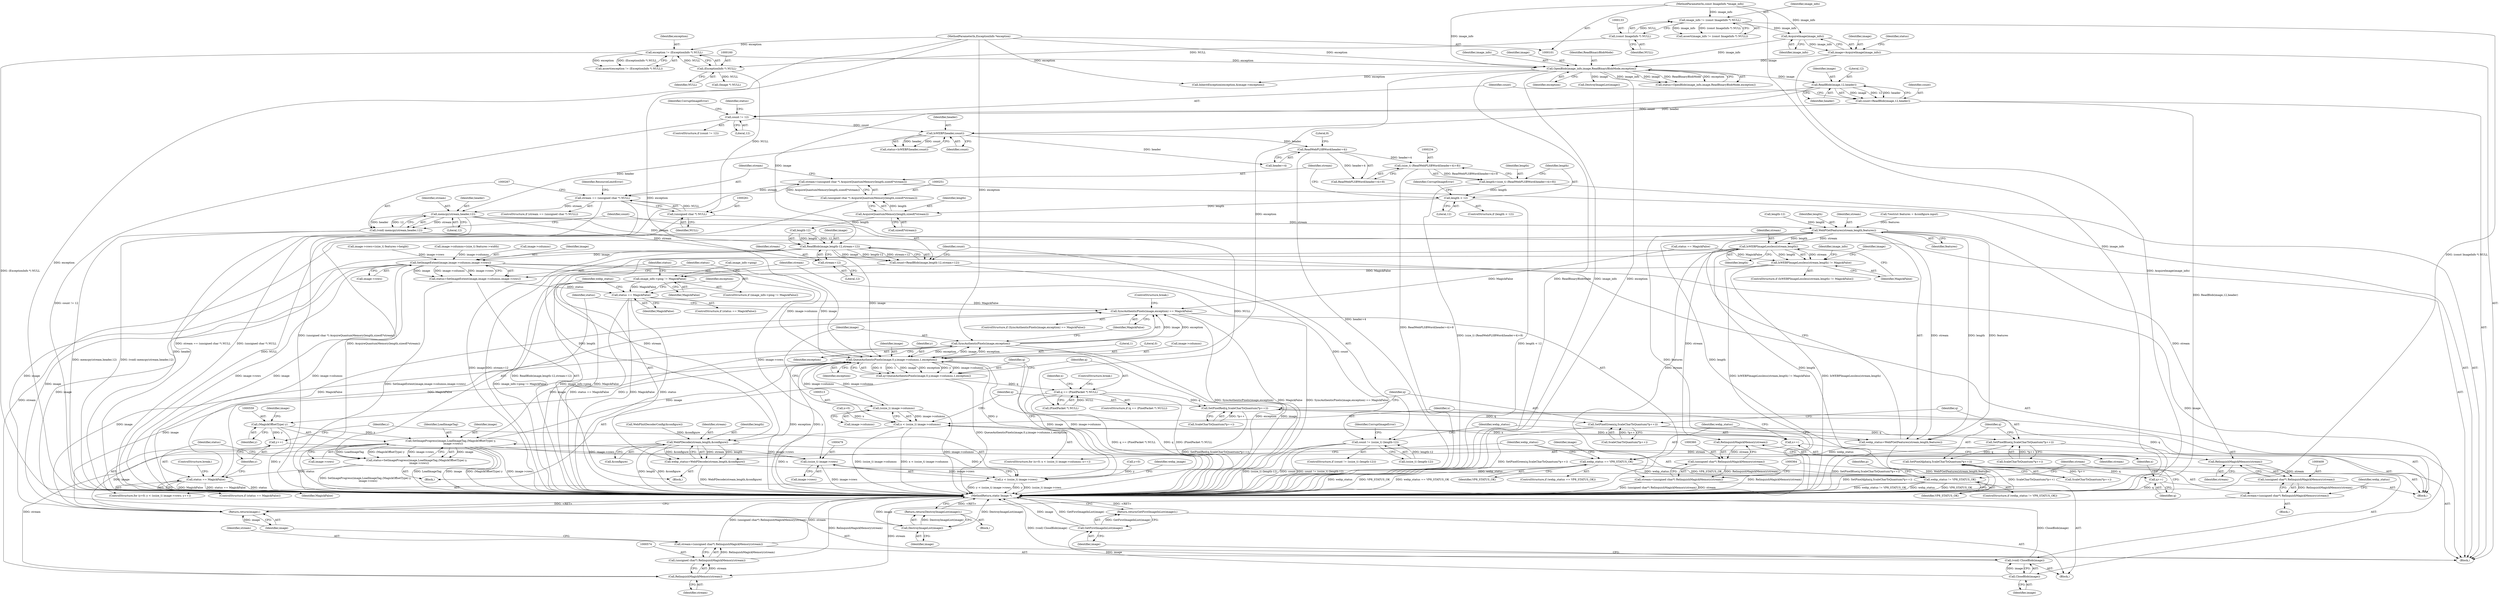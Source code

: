 digraph "0_ImageMagick_f6e9d0d9955e85bdd7540b251cd50d598dacc5e6_73@API" {
"1000268" [label="(Call,memcpy(stream,header,12))"];
"1000258" [label="(Call,stream == (unsigned char *) NULL)"];
"1000248" [label="(Call,stream=(unsigned char *) AcquireQuantumMemory(length,sizeof(*stream)))"];
"1000250" [label="(Call,(unsigned char *) AcquireQuantumMemory(length,sizeof(*stream)))"];
"1000252" [label="(Call,AcquireQuantumMemory(length,sizeof(*stream)))"];
"1000242" [label="(Call,length < 12)"];
"1000231" [label="(Call,length=(size_t) (ReadWebPLSBWord(header+4)+8))"];
"1000233" [label="(Call,(size_t) (ReadWebPLSBWord(header+4)+8))"];
"1000236" [label="(Call,ReadWebPLSBWord(header+4))"];
"1000221" [label="(Call,IsWEBP(header,count))"];
"1000208" [label="(Call,ReadBlob(image,12,header))"];
"1000174" [label="(Call,OpenBlob(image_info,image,ReadBinaryBlobMode,exception))"];
"1000170" [label="(Call,AcquireImage(image_info))"];
"1000130" [label="(Call,image_info != (const ImageInfo *) NULL)"];
"1000102" [label="(MethodParameterIn,const ImageInfo *image_info)"];
"1000132" [label="(Call,(const ImageInfo *) NULL)"];
"1000168" [label="(Call,image=AcquireImage(image_info))"];
"1000157" [label="(Call,exception != (ExceptionInfo *) NULL)"];
"1000103" [label="(MethodParameterIn,ExceptionInfo *exception)"];
"1000159" [label="(Call,(ExceptionInfo *) NULL)"];
"1000213" [label="(Call,count != 12)"];
"1000206" [label="(Call,count=ReadBlob(image,12,header))"];
"1000260" [label="(Call,(unsigned char *) NULL)"];
"1000266" [label="(Call,(void) memcpy(stream,header,12))"];
"1000274" [label="(Call,ReadBlob(image,length-12,stream+12))"];
"1000272" [label="(Call,count=ReadBlob(image,length-12,stream+12))"];
"1000283" [label="(Call,count != (ssize_t) (length-12))"];
"1000365" [label="(Call,CloseBlob(image))"];
"1000363" [label="(Call,(void) CloseBlob(image))"];
"1000368" [label="(Call,GetFirstImageInList(image))"];
"1000367" [label="(Return,return(GetFirstImageInList(image));)"];
"1000372" [label="(Call,SetImageExtent(image,image->columns,image->rows))"];
"1000370" [label="(Call,status=SetImageExtent(image,image->columns,image->rows))"];
"1000381" [label="(Call,status == MagickFalse)"];
"1000547" [label="(Call,SyncAuthenticPixels(image,exception) == MagickFalse)"];
"1000565" [label="(Call,status == MagickFalse)"];
"1000392" [label="(Call,DestroyImageList(image))"];
"1000391" [label="(Return,return(DestroyImageList(image));)"];
"1000478" [label="(Call,(ssize_t) image->rows)"];
"1000476" [label="(Call,y < (ssize_t) image->rows)"];
"1000490" [label="(Call,QueueAuthenticPixels(image,0,y,image->columns,1,exception))"];
"1000488" [label="(Call,q=QueueAuthenticPixels(image,0,y,image->columns,1,exception))"];
"1000500" [label="(Call,q == (PixelPacket *) NULL)"];
"1000520" [label="(Call,SetPixelRed(q,ScaleCharToQuantum(*p++)))"];
"1000526" [label="(Call,SetPixelGreen(q,ScaleCharToQuantum(*p++)))"];
"1000532" [label="(Call,SetPixelBlue(q,ScaleCharToQuantum(*p++)))"];
"1000538" [label="(Call,SetPixelAlpha(q,ScaleCharToQuantum(*p++)))"];
"1000544" [label="(Call,q++)"];
"1000512" [label="(Call,(ssize_t) image->columns)"];
"1000510" [label="(Call,x < (ssize_t) image->columns)"];
"1000517" [label="(Call,x++)"];
"1000548" [label="(Call,SyncAuthenticPixels(image,exception))"];
"1000555" [label="(Call,SetImageProgress(image,LoadImageTag,(MagickOffsetType) y,\n      image->rows))"];
"1000553" [label="(Call,status=SetImageProgress(image,LoadImageTag,(MagickOffsetType) y,\n      image->rows))"];
"1000577" [label="(Return,return(image);)"];
"1000558" [label="(Call,(MagickOffsetType) y)"];
"1000483" [label="(Call,y++)"];
"1000279" [label="(Call,stream+12)"];
"1000295" [label="(Call,WebPGetFeatures(stream,length,features))"];
"1000293" [label="(Call,webp_status=WebPGetFeatures(stream,length,features))"];
"1000300" [label="(Call,webp_status == VP8_STATUS_OK)"];
"1000402" [label="(Call,webp_status != VP8_STATUS_OK)"];
"1000341" [label="(Call,IsWEBPImageLossless(stream,length))"];
"1000340" [label="(Call,IsWEBPImageLossless(stream,length) != MagickFalse)"];
"1000351" [label="(Call,image_info->ping != MagickFalse)"];
"1000361" [label="(Call,RelinquishMagickMemory(stream))"];
"1000359" [label="(Call,(unsigned char*) RelinquishMagickMemory(stream))"];
"1000357" [label="(Call,stream=(unsigned char*) RelinquishMagickMemory(stream))"];
"1000396" [label="(Call,WebPDecode(stream,length,&configure))"];
"1000394" [label="(Call,webp_status=WebPDecode(stream,length,&configure))"];
"1000410" [label="(Call,RelinquishMagickMemory(stream))"];
"1000408" [label="(Call,(unsigned char*) RelinquishMagickMemory(stream))"];
"1000406" [label="(Call,stream=(unsigned char*) RelinquishMagickMemory(stream))"];
"1000575" [label="(Call,RelinquishMagickMemory(stream))"];
"1000573" [label="(Call,(unsigned char*) RelinquishMagickMemory(stream))"];
"1000571" [label="(Call,stream=(unsigned char*) RelinquishMagickMemory(stream))"];
"1000547" [label="(Call,SyncAuthenticPixels(image,exception) == MagickFalse)"];
"1000519" [label="(Block,)"];
"1000498" [label="(Identifier,exception)"];
"1000104" [label="(Block,)"];
"1000340" [label="(Call,IsWEBPImageLossless(stream,length) != MagickFalse)"];
"1000276" [label="(Call,length-12)"];
"1000382" [label="(Identifier,status)"];
"1000225" [label="(Call,status == MagickFalse)"];
"1000172" [label="(Call,status=OpenBlob(image_info,image,ReadBinaryBlobMode,exception))"];
"1000281" [label="(Literal,12)"];
"1000178" [label="(Identifier,exception)"];
"1000270" [label="(Identifier,header)"];
"1000130" [label="(Call,image_info != (const ImageInfo *) NULL)"];
"1000103" [label="(MethodParameterIn,ExceptionInfo *exception)"];
"1000268" [label="(Call,memcpy(stream,header,12))"];
"1000132" [label="(Call,(const ImageInfo *) NULL)"];
"1000489" [label="(Identifier,q)"];
"1000248" [label="(Call,stream=(unsigned char *) AcquireQuantumMemory(length,sizeof(*stream)))"];
"1000242" [label="(Call,length < 12)"];
"1000271" [label="(Literal,12)"];
"1000219" [label="(Call,status=IsWEBP(header,count))"];
"1000175" [label="(Identifier,image_info)"];
"1000131" [label="(Identifier,image_info)"];
"1000176" [label="(Identifier,image)"];
"1000215" [label="(Literal,12)"];
"1000351" [label="(Call,image_info->ping != MagickFalse)"];
"1000567" [label="(Identifier,MagickFalse)"];
"1000260" [label="(Call,(unsigned char *) NULL)"];
"1000546" [label="(ControlStructure,if (SyncAuthenticPixels(image,exception) == MagickFalse))"];
"1000568" [label="(ControlStructure,break;)"];
"1000528" [label="(Call,ScaleCharToQuantum(*p++))"];
"1000407" [label="(Identifier,stream)"];
"1000571" [label="(Call,stream=(unsigned char*) RelinquishMagickMemory(stream))"];
"1000558" [label="(Call,(MagickOffsetType) y)"];
"1000280" [label="(Identifier,stream)"];
"1000397" [label="(Identifier,stream)"];
"1000212" [label="(ControlStructure,if (count != 12))"];
"1000490" [label="(Call,QueueAuthenticPixels(image,0,y,image->columns,1,exception))"];
"1000253" [label="(Identifier,length)"];
"1000485" [label="(Block,)"];
"1000355" [label="(Identifier,MagickFalse)"];
"1000579" [label="(MethodReturn,static Image *)"];
"1000403" [label="(Identifier,webp_status)"];
"1000262" [label="(Identifier,NULL)"];
"1000384" [label="(Block,)"];
"1000275" [label="(Identifier,image)"];
"1000285" [label="(Call,(ssize_t) (length-12))"];
"1000377" [label="(Call,image->rows)"];
"1000406" [label="(Call,stream=(unsigned char*) RelinquishMagickMemory(stream))"];
"1000246" [label="(Identifier,CorruptImageError)"];
"1000368" [label="(Call,GetFirstImageInList(image))"];
"1000549" [label="(Identifier,image)"];
"1000243" [label="(Identifier,length)"];
"1000534" [label="(Call,ScaleCharToQuantum(*p++))"];
"1000367" [label="(Return,return(GetFirstImageInList(image));)"];
"1000361" [label="(Call,RelinquishMagickMemory(stream))"];
"1000240" [label="(Literal,8)"];
"1000551" [label="(Identifier,MagickFalse)"];
"1000207" [label="(Identifier,count)"];
"1000222" [label="(Identifier,header)"];
"1000279" [label="(Call,stream+12)"];
"1000362" [label="(Identifier,stream)"];
"1000561" [label="(Call,image->rows)"];
"1000492" [label="(Literal,0)"];
"1000342" [label="(Identifier,stream)"];
"1000476" [label="(Call,y < (ssize_t) image->rows)"];
"1000502" [label="(Call,(PixelPacket *) NULL)"];
"1000520" [label="(Call,SetPixelRed(q,ScaleCharToQuantum(*p++)))"];
"1000544" [label="(Call,q++)"];
"1000313" [label="(Call,image->rows=(size_t) features->height)"];
"1000527" [label="(Identifier,q)"];
"1000508" [label="(Identifier,x)"];
"1000522" [label="(Call,ScaleCharToQuantum(*p++))"];
"1000545" [label="(Identifier,q)"];
"1000372" [label="(Call,SetImageExtent(image,image->columns,image->rows))"];
"1000510" [label="(Call,x < (ssize_t) image->columns)"];
"1000177" [label="(Identifier,ReadBinaryBlobMode)"];
"1000359" [label="(Call,(unsigned char*) RelinquishMagickMemory(stream))"];
"1000168" [label="(Call,image=AcquireImage(image_info))"];
"1000512" [label="(Call,(ssize_t) image->columns)"];
"1000401" [label="(ControlStructure,if (webp_status != VP8_STATUS_OK))"];
"1000357" [label="(Call,stream=(unsigned char*) RelinquishMagickMemory(stream))"];
"1000532" [label="(Call,SetPixelBlue(q,ScaleCharToQuantum(*p++)))"];
"1000220" [label="(Identifier,status)"];
"1000161" [label="(Identifier,NULL)"];
"1000356" [label="(Block,)"];
"1000304" [label="(Call,image->columns=(size_t) features->width)"];
"1000156" [label="(Call,assert(exception != (ExceptionInfo *) NULL))"];
"1000548" [label="(Call,SyncAuthenticPixels(image,exception))"];
"1000269" [label="(Identifier,stream)"];
"1000273" [label="(Identifier,count)"];
"1000472" [label="(ControlStructure,for (y=0; y < (ssize_t) image->rows; y++))"];
"1000533" [label="(Identifier,q)"];
"1000526" [label="(Call,SetPixelGreen(q,ScaleCharToQuantum(*p++)))"];
"1000538" [label="(Call,SetPixelAlpha(q,ScaleCharToQuantum(*p++)))"];
"1000578" [label="(Identifier,image)"];
"1000370" [label="(Call,status=SetImageExtent(image,image->columns,image->rows))"];
"1000514" [label="(Call,image->columns)"];
"1000374" [label="(Call,image->columns)"];
"1000392" [label="(Call,DestroyImageList(image))"];
"1000408" [label="(Call,(unsigned char*) RelinquishMagickMemory(stream))"];
"1000250" [label="(Call,(unsigned char *) AcquireQuantumMemory(length,sizeof(*stream)))"];
"1000480" [label="(Call,image->rows)"];
"1000297" [label="(Identifier,length)"];
"1000350" [label="(ControlStructure,if (image_info->ping != MagickFalse))"];
"1000576" [label="(Identifier,stream)"];
"1000488" [label="(Call,q=QueueAuthenticPixels(image,0,y,image->columns,1,exception))"];
"1000484" [label="(Identifier,y)"];
"1000396" [label="(Call,WebPDecode(stream,length,&configure))"];
"1000295" [label="(Call,WebPGetFeatures(stream,length,features))"];
"1000511" [label="(Identifier,x)"];
"1000383" [label="(Identifier,MagickFalse)"];
"1000555" [label="(Call,SetImageProgress(image,LoadImageTag,(MagickOffsetType) y,\n      image->rows))"];
"1000206" [label="(Call,count=ReadBlob(image,12,header))"];
"1000236" [label="(Call,ReadWebPLSBWord(header+4))"];
"1000478" [label="(Call,(ssize_t) image->rows)"];
"1000411" [label="(Identifier,stream)"];
"1000343" [label="(Identifier,length)"];
"1000233" [label="(Call,(size_t) (ReadWebPLSBWord(header+4)+8))"];
"1000557" [label="(Identifier,LoadImageTag)"];
"1000294" [label="(Identifier,webp_status)"];
"1000282" [label="(ControlStructure,if (count != (ssize_t) (length-12)))"];
"1000158" [label="(Identifier,exception)"];
"1000473" [label="(Call,y=0)"];
"1000363" [label="(Call,(void) CloseBlob(image))"];
"1000232" [label="(Identifier,length)"];
"1000274" [label="(Call,ReadBlob(image,length-12,stream+12))"];
"1000358" [label="(Identifier,stream)"];
"1000380" [label="(ControlStructure,if (status == MagickFalse))"];
"1000221" [label="(Call,IsWEBP(header,count))"];
"1000365" [label="(Call,CloseBlob(image))"];
"1000494" [label="(Call,image->columns)"];
"1000171" [label="(Identifier,image_info)"];
"1000266" [label="(Call,(void) memcpy(stream,header,12))"];
"1000235" [label="(Call,ReadWebPLSBWord(header+4)+8)"];
"1000371" [label="(Identifier,status)"];
"1000129" [label="(Call,assert(image_info != (const ImageInfo *) NULL))"];
"1000554" [label="(Identifier,status)"];
"1000483" [label="(Call,y++)"];
"1000539" [label="(Identifier,q)"];
"1000507" [label="(Call,x=0)"];
"1000577" [label="(Return,return(image);)"];
"1000209" [label="(Identifier,image)"];
"1000214" [label="(Identifier,count)"];
"1000353" [label="(Identifier,image_info)"];
"1000369" [label="(Identifier,image)"];
"1000249" [label="(Identifier,stream)"];
"1000410" [label="(Call,RelinquishMagickMemory(stream))"];
"1000264" [label="(Identifier,ResourceLimitError)"];
"1000244" [label="(Literal,12)"];
"1000405" [label="(Block,)"];
"1000500" [label="(Call,q == (PixelPacket *) NULL)"];
"1000398" [label="(Identifier,length)"];
"1000272" [label="(Call,count=ReadBlob(image,length-12,stream+12))"];
"1000341" [label="(Call,IsWEBPImageLossless(stream,length))"];
"1000505" [label="(ControlStructure,break;)"];
"1000300" [label="(Call,webp_status == VP8_STATUS_OK)"];
"1000170" [label="(Call,AcquireImage(image_info))"];
"1000186" [label="(Call,DestroyImageList(image))"];
"1000521" [label="(Identifier,q)"];
"1000570" [label="(Identifier,webp_image)"];
"1000293" [label="(Call,webp_status=WebPGetFeatures(stream,length,features))"];
"1000339" [label="(ControlStructure,if (IsWEBPImageLossless(stream,length) != MagickFalse))"];
"1000258" [label="(Call,stream == (unsigned char *) NULL)"];
"1000562" [label="(Identifier,image)"];
"1000283" [label="(Call,count != (ssize_t) (length-12))"];
"1000306" [label="(Identifier,image)"];
"1000241" [label="(ControlStructure,if (length < 12))"];
"1000301" [label="(Identifier,webp_status)"];
"1000477" [label="(Identifier,y)"];
"1000223" [label="(Identifier,count)"];
"1000208" [label="(Call,ReadBlob(image,12,header))"];
"1000381" [label="(Call,status == MagickFalse)"];
"1000413" [label="(Identifier,webp_status)"];
"1000565" [label="(Call,status == MagickFalse)"];
"1000157" [label="(Call,exception != (ExceptionInfo *) NULL)"];
"1000211" [label="(Identifier,header)"];
"1000556" [label="(Identifier,image)"];
"1000394" [label="(Call,webp_status=WebPDecode(stream,length,&configure))"];
"1000517" [label="(Call,x++)"];
"1000393" [label="(Identifier,image)"];
"1000296" [label="(Identifier,stream)"];
"1000552" [label="(ControlStructure,break;)"];
"1000373" [label="(Identifier,image)"];
"1000352" [label="(Call,image_info->ping)"];
"1000231" [label="(Call,length=(size_t) (ReadWebPLSBWord(header+4)+8))"];
"1000462" [label="(Identifier,p)"];
"1000506" [label="(ControlStructure,for (x=0; x < (ssize_t) image->columns; x++))"];
"1000194" [label="(Call,WebPInitDecoderConfig(&configure))"];
"1000402" [label="(Call,webp_status != VP8_STATUS_OK)"];
"1000291" [label="(Identifier,CorruptImageError)"];
"1000299" [label="(ControlStructure,if (webp_status == VP8_STATUS_OK))"];
"1000399" [label="(Call,&configure)"];
"1000298" [label="(Identifier,features)"];
"1000303" [label="(Block,)"];
"1000566" [label="(Identifier,status)"];
"1000169" [label="(Identifier,image)"];
"1000553" [label="(Call,status=SetImageProgress(image,LoadImageTag,(MagickOffsetType) y,\n      image->rows))"];
"1000550" [label="(Identifier,exception)"];
"1000259" [label="(Identifier,stream)"];
"1000395" [label="(Identifier,webp_status)"];
"1000575" [label="(Call,RelinquishMagickMemory(stream))"];
"1000491" [label="(Identifier,image)"];
"1000404" [label="(Identifier,VP8_STATUS_OK)"];
"1000386" [label="(Identifier,exception)"];
"1000572" [label="(Identifier,stream)"];
"1000284" [label="(Identifier,count)"];
"1000102" [label="(MethodParameterIn,const ImageInfo *image_info)"];
"1000391" [label="(Return,return(DestroyImageList(image));)"];
"1000174" [label="(Call,OpenBlob(image_info,image,ReadBinaryBlobMode,exception))"];
"1000493" [label="(Identifier,y)"];
"1000210" [label="(Literal,12)"];
"1000501" [label="(Identifier,q)"];
"1000237" [label="(Call,header+4)"];
"1000518" [label="(Identifier,x)"];
"1000497" [label="(Literal,1)"];
"1000159" [label="(Call,(ExceptionInfo *) NULL)"];
"1000560" [label="(Identifier,y)"];
"1000573" [label="(Call,(unsigned char*) RelinquishMagickMemory(stream))"];
"1000540" [label="(Call,ScaleCharToQuantum(*p++))"];
"1000344" [label="(Identifier,MagickFalse)"];
"1000213" [label="(Call,count != 12)"];
"1000217" [label="(Identifier,CorruptImageError)"];
"1000252" [label="(Call,AcquireQuantumMemory(length,sizeof(*stream)))"];
"1000123" [label="(Call,*restrict features = &configure.input)"];
"1000302" [label="(Identifier,VP8_STATUS_OK)"];
"1000347" [label="(Identifier,image)"];
"1000366" [label="(Identifier,image)"];
"1000257" [label="(ControlStructure,if (stream == (unsigned char *) NULL))"];
"1000254" [label="(Call,sizeof(*stream))"];
"1000564" [label="(ControlStructure,if (status == MagickFalse))"];
"1000385" [label="(Call,InheritException(exception,&image->exception))"];
"1000189" [label="(Call,(Image *) NULL)"];
"1000173" [label="(Identifier,status)"];
"1000287" [label="(Call,length-12)"];
"1000499" [label="(ControlStructure,if (q == (PixelPacket *) NULL))"];
"1000134" [label="(Identifier,NULL)"];
"1000268" -> "1000266"  [label="AST: "];
"1000268" -> "1000271"  [label="CFG: "];
"1000269" -> "1000268"  [label="AST: "];
"1000270" -> "1000268"  [label="AST: "];
"1000271" -> "1000268"  [label="AST: "];
"1000266" -> "1000268"  [label="CFG: "];
"1000268" -> "1000579"  [label="DDG: header"];
"1000268" -> "1000266"  [label="DDG: stream"];
"1000268" -> "1000266"  [label="DDG: header"];
"1000268" -> "1000266"  [label="DDG: 12"];
"1000258" -> "1000268"  [label="DDG: stream"];
"1000221" -> "1000268"  [label="DDG: header"];
"1000268" -> "1000274"  [label="DDG: stream"];
"1000268" -> "1000279"  [label="DDG: stream"];
"1000268" -> "1000295"  [label="DDG: stream"];
"1000258" -> "1000257"  [label="AST: "];
"1000258" -> "1000260"  [label="CFG: "];
"1000259" -> "1000258"  [label="AST: "];
"1000260" -> "1000258"  [label="AST: "];
"1000264" -> "1000258"  [label="CFG: "];
"1000267" -> "1000258"  [label="CFG: "];
"1000258" -> "1000579"  [label="DDG: (unsigned char *) NULL"];
"1000258" -> "1000579"  [label="DDG: stream == (unsigned char *) NULL"];
"1000248" -> "1000258"  [label="DDG: stream"];
"1000260" -> "1000258"  [label="DDG: NULL"];
"1000248" -> "1000104"  [label="AST: "];
"1000248" -> "1000250"  [label="CFG: "];
"1000249" -> "1000248"  [label="AST: "];
"1000250" -> "1000248"  [label="AST: "];
"1000259" -> "1000248"  [label="CFG: "];
"1000248" -> "1000579"  [label="DDG: (unsigned char *) AcquireQuantumMemory(length,sizeof(*stream))"];
"1000250" -> "1000248"  [label="DDG: AcquireQuantumMemory(length,sizeof(*stream))"];
"1000250" -> "1000252"  [label="CFG: "];
"1000251" -> "1000250"  [label="AST: "];
"1000252" -> "1000250"  [label="AST: "];
"1000250" -> "1000579"  [label="DDG: AcquireQuantumMemory(length,sizeof(*stream))"];
"1000252" -> "1000250"  [label="DDG: length"];
"1000252" -> "1000254"  [label="CFG: "];
"1000253" -> "1000252"  [label="AST: "];
"1000254" -> "1000252"  [label="AST: "];
"1000242" -> "1000252"  [label="DDG: length"];
"1000252" -> "1000276"  [label="DDG: length"];
"1000242" -> "1000241"  [label="AST: "];
"1000242" -> "1000244"  [label="CFG: "];
"1000243" -> "1000242"  [label="AST: "];
"1000244" -> "1000242"  [label="AST: "];
"1000246" -> "1000242"  [label="CFG: "];
"1000249" -> "1000242"  [label="CFG: "];
"1000242" -> "1000579"  [label="DDG: length < 12"];
"1000231" -> "1000242"  [label="DDG: length"];
"1000231" -> "1000104"  [label="AST: "];
"1000231" -> "1000233"  [label="CFG: "];
"1000232" -> "1000231"  [label="AST: "];
"1000233" -> "1000231"  [label="AST: "];
"1000243" -> "1000231"  [label="CFG: "];
"1000231" -> "1000579"  [label="DDG: (size_t) (ReadWebPLSBWord(header+4)+8)"];
"1000233" -> "1000231"  [label="DDG: ReadWebPLSBWord(header+4)+8"];
"1000233" -> "1000235"  [label="CFG: "];
"1000234" -> "1000233"  [label="AST: "];
"1000235" -> "1000233"  [label="AST: "];
"1000233" -> "1000579"  [label="DDG: ReadWebPLSBWord(header+4)+8"];
"1000236" -> "1000233"  [label="DDG: header+4"];
"1000236" -> "1000235"  [label="AST: "];
"1000236" -> "1000237"  [label="CFG: "];
"1000237" -> "1000236"  [label="AST: "];
"1000240" -> "1000236"  [label="CFG: "];
"1000236" -> "1000579"  [label="DDG: header+4"];
"1000236" -> "1000235"  [label="DDG: header+4"];
"1000221" -> "1000236"  [label="DDG: header"];
"1000221" -> "1000219"  [label="AST: "];
"1000221" -> "1000223"  [label="CFG: "];
"1000222" -> "1000221"  [label="AST: "];
"1000223" -> "1000221"  [label="AST: "];
"1000219" -> "1000221"  [label="CFG: "];
"1000221" -> "1000219"  [label="DDG: header"];
"1000221" -> "1000219"  [label="DDG: count"];
"1000208" -> "1000221"  [label="DDG: header"];
"1000213" -> "1000221"  [label="DDG: count"];
"1000221" -> "1000237"  [label="DDG: header"];
"1000208" -> "1000206"  [label="AST: "];
"1000208" -> "1000211"  [label="CFG: "];
"1000209" -> "1000208"  [label="AST: "];
"1000210" -> "1000208"  [label="AST: "];
"1000211" -> "1000208"  [label="AST: "];
"1000206" -> "1000208"  [label="CFG: "];
"1000208" -> "1000206"  [label="DDG: image"];
"1000208" -> "1000206"  [label="DDG: 12"];
"1000208" -> "1000206"  [label="DDG: header"];
"1000174" -> "1000208"  [label="DDG: image"];
"1000208" -> "1000274"  [label="DDG: image"];
"1000174" -> "1000172"  [label="AST: "];
"1000174" -> "1000178"  [label="CFG: "];
"1000175" -> "1000174"  [label="AST: "];
"1000176" -> "1000174"  [label="AST: "];
"1000177" -> "1000174"  [label="AST: "];
"1000178" -> "1000174"  [label="AST: "];
"1000172" -> "1000174"  [label="CFG: "];
"1000174" -> "1000579"  [label="DDG: exception"];
"1000174" -> "1000579"  [label="DDG: ReadBinaryBlobMode"];
"1000174" -> "1000579"  [label="DDG: image_info"];
"1000174" -> "1000172"  [label="DDG: image_info"];
"1000174" -> "1000172"  [label="DDG: image"];
"1000174" -> "1000172"  [label="DDG: ReadBinaryBlobMode"];
"1000174" -> "1000172"  [label="DDG: exception"];
"1000170" -> "1000174"  [label="DDG: image_info"];
"1000102" -> "1000174"  [label="DDG: image_info"];
"1000168" -> "1000174"  [label="DDG: image"];
"1000157" -> "1000174"  [label="DDG: exception"];
"1000103" -> "1000174"  [label="DDG: exception"];
"1000174" -> "1000186"  [label="DDG: image"];
"1000174" -> "1000385"  [label="DDG: exception"];
"1000174" -> "1000490"  [label="DDG: exception"];
"1000170" -> "1000168"  [label="AST: "];
"1000170" -> "1000171"  [label="CFG: "];
"1000171" -> "1000170"  [label="AST: "];
"1000168" -> "1000170"  [label="CFG: "];
"1000170" -> "1000168"  [label="DDG: image_info"];
"1000130" -> "1000170"  [label="DDG: image_info"];
"1000102" -> "1000170"  [label="DDG: image_info"];
"1000130" -> "1000129"  [label="AST: "];
"1000130" -> "1000132"  [label="CFG: "];
"1000131" -> "1000130"  [label="AST: "];
"1000132" -> "1000130"  [label="AST: "];
"1000129" -> "1000130"  [label="CFG: "];
"1000130" -> "1000579"  [label="DDG: (const ImageInfo *) NULL"];
"1000130" -> "1000129"  [label="DDG: image_info"];
"1000130" -> "1000129"  [label="DDG: (const ImageInfo *) NULL"];
"1000102" -> "1000130"  [label="DDG: image_info"];
"1000132" -> "1000130"  [label="DDG: NULL"];
"1000102" -> "1000101"  [label="AST: "];
"1000102" -> "1000579"  [label="DDG: image_info"];
"1000132" -> "1000134"  [label="CFG: "];
"1000133" -> "1000132"  [label="AST: "];
"1000134" -> "1000132"  [label="AST: "];
"1000132" -> "1000159"  [label="DDG: NULL"];
"1000168" -> "1000104"  [label="AST: "];
"1000169" -> "1000168"  [label="AST: "];
"1000173" -> "1000168"  [label="CFG: "];
"1000168" -> "1000579"  [label="DDG: AcquireImage(image_info)"];
"1000157" -> "1000156"  [label="AST: "];
"1000157" -> "1000159"  [label="CFG: "];
"1000158" -> "1000157"  [label="AST: "];
"1000159" -> "1000157"  [label="AST: "];
"1000156" -> "1000157"  [label="CFG: "];
"1000157" -> "1000579"  [label="DDG: (ExceptionInfo *) NULL"];
"1000157" -> "1000156"  [label="DDG: exception"];
"1000157" -> "1000156"  [label="DDG: (ExceptionInfo *) NULL"];
"1000103" -> "1000157"  [label="DDG: exception"];
"1000159" -> "1000157"  [label="DDG: NULL"];
"1000103" -> "1000101"  [label="AST: "];
"1000103" -> "1000579"  [label="DDG: exception"];
"1000103" -> "1000385"  [label="DDG: exception"];
"1000103" -> "1000490"  [label="DDG: exception"];
"1000103" -> "1000548"  [label="DDG: exception"];
"1000159" -> "1000161"  [label="CFG: "];
"1000160" -> "1000159"  [label="AST: "];
"1000161" -> "1000159"  [label="AST: "];
"1000159" -> "1000189"  [label="DDG: NULL"];
"1000159" -> "1000260"  [label="DDG: NULL"];
"1000213" -> "1000212"  [label="AST: "];
"1000213" -> "1000215"  [label="CFG: "];
"1000214" -> "1000213"  [label="AST: "];
"1000215" -> "1000213"  [label="AST: "];
"1000217" -> "1000213"  [label="CFG: "];
"1000220" -> "1000213"  [label="CFG: "];
"1000213" -> "1000579"  [label="DDG: count != 12"];
"1000206" -> "1000213"  [label="DDG: count"];
"1000206" -> "1000104"  [label="AST: "];
"1000207" -> "1000206"  [label="AST: "];
"1000214" -> "1000206"  [label="CFG: "];
"1000206" -> "1000579"  [label="DDG: ReadBlob(image,12,header)"];
"1000260" -> "1000262"  [label="CFG: "];
"1000261" -> "1000260"  [label="AST: "];
"1000262" -> "1000260"  [label="AST: "];
"1000260" -> "1000579"  [label="DDG: NULL"];
"1000260" -> "1000502"  [label="DDG: NULL"];
"1000266" -> "1000104"  [label="AST: "];
"1000267" -> "1000266"  [label="AST: "];
"1000273" -> "1000266"  [label="CFG: "];
"1000266" -> "1000579"  [label="DDG: memcpy(stream,header,12)"];
"1000266" -> "1000579"  [label="DDG: (void) memcpy(stream,header,12)"];
"1000274" -> "1000272"  [label="AST: "];
"1000274" -> "1000279"  [label="CFG: "];
"1000275" -> "1000274"  [label="AST: "];
"1000276" -> "1000274"  [label="AST: "];
"1000279" -> "1000274"  [label="AST: "];
"1000272" -> "1000274"  [label="CFG: "];
"1000274" -> "1000579"  [label="DDG: image"];
"1000274" -> "1000579"  [label="DDG: stream+12"];
"1000274" -> "1000272"  [label="DDG: image"];
"1000274" -> "1000272"  [label="DDG: length-12"];
"1000274" -> "1000272"  [label="DDG: stream+12"];
"1000276" -> "1000274"  [label="DDG: length"];
"1000276" -> "1000274"  [label="DDG: 12"];
"1000274" -> "1000365"  [label="DDG: image"];
"1000274" -> "1000372"  [label="DDG: image"];
"1000274" -> "1000490"  [label="DDG: image"];
"1000274" -> "1000577"  [label="DDG: image"];
"1000272" -> "1000104"  [label="AST: "];
"1000273" -> "1000272"  [label="AST: "];
"1000284" -> "1000272"  [label="CFG: "];
"1000272" -> "1000579"  [label="DDG: ReadBlob(image,length-12,stream+12)"];
"1000272" -> "1000283"  [label="DDG: count"];
"1000283" -> "1000282"  [label="AST: "];
"1000283" -> "1000285"  [label="CFG: "];
"1000284" -> "1000283"  [label="AST: "];
"1000285" -> "1000283"  [label="AST: "];
"1000291" -> "1000283"  [label="CFG: "];
"1000294" -> "1000283"  [label="CFG: "];
"1000283" -> "1000579"  [label="DDG: (ssize_t) (length-12)"];
"1000283" -> "1000579"  [label="DDG: count"];
"1000283" -> "1000579"  [label="DDG: count != (ssize_t) (length-12)"];
"1000285" -> "1000283"  [label="DDG: length-12"];
"1000365" -> "1000363"  [label="AST: "];
"1000365" -> "1000366"  [label="CFG: "];
"1000366" -> "1000365"  [label="AST: "];
"1000363" -> "1000365"  [label="CFG: "];
"1000365" -> "1000363"  [label="DDG: image"];
"1000365" -> "1000368"  [label="DDG: image"];
"1000363" -> "1000356"  [label="AST: "];
"1000364" -> "1000363"  [label="AST: "];
"1000369" -> "1000363"  [label="CFG: "];
"1000363" -> "1000579"  [label="DDG: CloseBlob(image)"];
"1000363" -> "1000579"  [label="DDG: (void) CloseBlob(image)"];
"1000368" -> "1000367"  [label="AST: "];
"1000368" -> "1000369"  [label="CFG: "];
"1000369" -> "1000368"  [label="AST: "];
"1000367" -> "1000368"  [label="CFG: "];
"1000368" -> "1000579"  [label="DDG: image"];
"1000368" -> "1000579"  [label="DDG: GetFirstImageInList(image)"];
"1000368" -> "1000367"  [label="DDG: GetFirstImageInList(image)"];
"1000367" -> "1000356"  [label="AST: "];
"1000579" -> "1000367"  [label="CFG: "];
"1000367" -> "1000579"  [label="DDG: <RET>"];
"1000372" -> "1000370"  [label="AST: "];
"1000372" -> "1000377"  [label="CFG: "];
"1000373" -> "1000372"  [label="AST: "];
"1000374" -> "1000372"  [label="AST: "];
"1000377" -> "1000372"  [label="AST: "];
"1000370" -> "1000372"  [label="CFG: "];
"1000372" -> "1000579"  [label="DDG: image->rows"];
"1000372" -> "1000579"  [label="DDG: image"];
"1000372" -> "1000579"  [label="DDG: image->columns"];
"1000372" -> "1000370"  [label="DDG: image"];
"1000372" -> "1000370"  [label="DDG: image->columns"];
"1000372" -> "1000370"  [label="DDG: image->rows"];
"1000304" -> "1000372"  [label="DDG: image->columns"];
"1000313" -> "1000372"  [label="DDG: image->rows"];
"1000372" -> "1000392"  [label="DDG: image"];
"1000372" -> "1000478"  [label="DDG: image->rows"];
"1000372" -> "1000490"  [label="DDG: image"];
"1000372" -> "1000490"  [label="DDG: image->columns"];
"1000372" -> "1000577"  [label="DDG: image"];
"1000370" -> "1000303"  [label="AST: "];
"1000371" -> "1000370"  [label="AST: "];
"1000382" -> "1000370"  [label="CFG: "];
"1000370" -> "1000579"  [label="DDG: SetImageExtent(image,image->columns,image->rows)"];
"1000370" -> "1000381"  [label="DDG: status"];
"1000381" -> "1000380"  [label="AST: "];
"1000381" -> "1000383"  [label="CFG: "];
"1000382" -> "1000381"  [label="AST: "];
"1000383" -> "1000381"  [label="AST: "];
"1000386" -> "1000381"  [label="CFG: "];
"1000395" -> "1000381"  [label="CFG: "];
"1000381" -> "1000579"  [label="DDG: MagickFalse"];
"1000381" -> "1000579"  [label="DDG: status"];
"1000381" -> "1000579"  [label="DDG: status == MagickFalse"];
"1000351" -> "1000381"  [label="DDG: MagickFalse"];
"1000381" -> "1000547"  [label="DDG: MagickFalse"];
"1000547" -> "1000546"  [label="AST: "];
"1000547" -> "1000551"  [label="CFG: "];
"1000548" -> "1000547"  [label="AST: "];
"1000551" -> "1000547"  [label="AST: "];
"1000552" -> "1000547"  [label="CFG: "];
"1000554" -> "1000547"  [label="CFG: "];
"1000547" -> "1000579"  [label="DDG: SyncAuthenticPixels(image,exception)"];
"1000547" -> "1000579"  [label="DDG: MagickFalse"];
"1000547" -> "1000579"  [label="DDG: SyncAuthenticPixels(image,exception) == MagickFalse"];
"1000548" -> "1000547"  [label="DDG: image"];
"1000548" -> "1000547"  [label="DDG: exception"];
"1000225" -> "1000547"  [label="DDG: MagickFalse"];
"1000565" -> "1000547"  [label="DDG: MagickFalse"];
"1000547" -> "1000565"  [label="DDG: MagickFalse"];
"1000565" -> "1000564"  [label="AST: "];
"1000565" -> "1000567"  [label="CFG: "];
"1000566" -> "1000565"  [label="AST: "];
"1000567" -> "1000565"  [label="AST: "];
"1000568" -> "1000565"  [label="CFG: "];
"1000484" -> "1000565"  [label="CFG: "];
"1000565" -> "1000579"  [label="DDG: status"];
"1000565" -> "1000579"  [label="DDG: MagickFalse"];
"1000565" -> "1000579"  [label="DDG: status == MagickFalse"];
"1000553" -> "1000565"  [label="DDG: status"];
"1000392" -> "1000391"  [label="AST: "];
"1000392" -> "1000393"  [label="CFG: "];
"1000393" -> "1000392"  [label="AST: "];
"1000391" -> "1000392"  [label="CFG: "];
"1000392" -> "1000579"  [label="DDG: DestroyImageList(image)"];
"1000392" -> "1000579"  [label="DDG: image"];
"1000392" -> "1000391"  [label="DDG: DestroyImageList(image)"];
"1000391" -> "1000384"  [label="AST: "];
"1000579" -> "1000391"  [label="CFG: "];
"1000391" -> "1000579"  [label="DDG: <RET>"];
"1000478" -> "1000476"  [label="AST: "];
"1000478" -> "1000480"  [label="CFG: "];
"1000479" -> "1000478"  [label="AST: "];
"1000480" -> "1000478"  [label="AST: "];
"1000476" -> "1000478"  [label="CFG: "];
"1000478" -> "1000579"  [label="DDG: image->rows"];
"1000478" -> "1000476"  [label="DDG: image->rows"];
"1000555" -> "1000478"  [label="DDG: image->rows"];
"1000478" -> "1000555"  [label="DDG: image->rows"];
"1000476" -> "1000472"  [label="AST: "];
"1000477" -> "1000476"  [label="AST: "];
"1000489" -> "1000476"  [label="CFG: "];
"1000570" -> "1000476"  [label="CFG: "];
"1000476" -> "1000579"  [label="DDG: y < (ssize_t) image->rows"];
"1000476" -> "1000579"  [label="DDG: y"];
"1000476" -> "1000579"  [label="DDG: (ssize_t) image->rows"];
"1000473" -> "1000476"  [label="DDG: y"];
"1000483" -> "1000476"  [label="DDG: y"];
"1000476" -> "1000490"  [label="DDG: y"];
"1000490" -> "1000488"  [label="AST: "];
"1000490" -> "1000498"  [label="CFG: "];
"1000491" -> "1000490"  [label="AST: "];
"1000492" -> "1000490"  [label="AST: "];
"1000493" -> "1000490"  [label="AST: "];
"1000494" -> "1000490"  [label="AST: "];
"1000497" -> "1000490"  [label="AST: "];
"1000498" -> "1000490"  [label="AST: "];
"1000488" -> "1000490"  [label="CFG: "];
"1000490" -> "1000579"  [label="DDG: image->columns"];
"1000490" -> "1000579"  [label="DDG: exception"];
"1000490" -> "1000579"  [label="DDG: y"];
"1000490" -> "1000579"  [label="DDG: image"];
"1000490" -> "1000488"  [label="DDG: 0"];
"1000490" -> "1000488"  [label="DDG: 1"];
"1000490" -> "1000488"  [label="DDG: image"];
"1000490" -> "1000488"  [label="DDG: exception"];
"1000490" -> "1000488"  [label="DDG: y"];
"1000490" -> "1000488"  [label="DDG: image->columns"];
"1000555" -> "1000490"  [label="DDG: image"];
"1000512" -> "1000490"  [label="DDG: image->columns"];
"1000548" -> "1000490"  [label="DDG: exception"];
"1000490" -> "1000512"  [label="DDG: image->columns"];
"1000490" -> "1000548"  [label="DDG: image"];
"1000490" -> "1000548"  [label="DDG: exception"];
"1000490" -> "1000558"  [label="DDG: y"];
"1000490" -> "1000577"  [label="DDG: image"];
"1000488" -> "1000485"  [label="AST: "];
"1000489" -> "1000488"  [label="AST: "];
"1000501" -> "1000488"  [label="CFG: "];
"1000488" -> "1000579"  [label="DDG: QueueAuthenticPixels(image,0,y,image->columns,1,exception)"];
"1000488" -> "1000500"  [label="DDG: q"];
"1000500" -> "1000499"  [label="AST: "];
"1000500" -> "1000502"  [label="CFG: "];
"1000501" -> "1000500"  [label="AST: "];
"1000502" -> "1000500"  [label="AST: "];
"1000505" -> "1000500"  [label="CFG: "];
"1000508" -> "1000500"  [label="CFG: "];
"1000500" -> "1000579"  [label="DDG: (PixelPacket *) NULL"];
"1000500" -> "1000579"  [label="DDG: q == (PixelPacket *) NULL"];
"1000500" -> "1000579"  [label="DDG: q"];
"1000502" -> "1000500"  [label="DDG: NULL"];
"1000500" -> "1000520"  [label="DDG: q"];
"1000520" -> "1000519"  [label="AST: "];
"1000520" -> "1000522"  [label="CFG: "];
"1000521" -> "1000520"  [label="AST: "];
"1000522" -> "1000520"  [label="AST: "];
"1000527" -> "1000520"  [label="CFG: "];
"1000520" -> "1000579"  [label="DDG: SetPixelRed(q,ScaleCharToQuantum(*p++))"];
"1000544" -> "1000520"  [label="DDG: q"];
"1000522" -> "1000520"  [label="DDG: *p++"];
"1000520" -> "1000526"  [label="DDG: q"];
"1000526" -> "1000519"  [label="AST: "];
"1000526" -> "1000528"  [label="CFG: "];
"1000527" -> "1000526"  [label="AST: "];
"1000528" -> "1000526"  [label="AST: "];
"1000533" -> "1000526"  [label="CFG: "];
"1000526" -> "1000579"  [label="DDG: SetPixelGreen(q,ScaleCharToQuantum(*p++))"];
"1000528" -> "1000526"  [label="DDG: *p++"];
"1000526" -> "1000532"  [label="DDG: q"];
"1000532" -> "1000519"  [label="AST: "];
"1000532" -> "1000534"  [label="CFG: "];
"1000533" -> "1000532"  [label="AST: "];
"1000534" -> "1000532"  [label="AST: "];
"1000539" -> "1000532"  [label="CFG: "];
"1000532" -> "1000579"  [label="DDG: SetPixelBlue(q,ScaleCharToQuantum(*p++))"];
"1000534" -> "1000532"  [label="DDG: *p++"];
"1000532" -> "1000538"  [label="DDG: q"];
"1000538" -> "1000519"  [label="AST: "];
"1000538" -> "1000540"  [label="CFG: "];
"1000539" -> "1000538"  [label="AST: "];
"1000540" -> "1000538"  [label="AST: "];
"1000545" -> "1000538"  [label="CFG: "];
"1000538" -> "1000579"  [label="DDG: ScaleCharToQuantum(*p++)"];
"1000538" -> "1000579"  [label="DDG: SetPixelAlpha(q,ScaleCharToQuantum(*p++))"];
"1000540" -> "1000538"  [label="DDG: *p++"];
"1000538" -> "1000544"  [label="DDG: q"];
"1000544" -> "1000519"  [label="AST: "];
"1000544" -> "1000545"  [label="CFG: "];
"1000545" -> "1000544"  [label="AST: "];
"1000518" -> "1000544"  [label="CFG: "];
"1000544" -> "1000579"  [label="DDG: q"];
"1000512" -> "1000510"  [label="AST: "];
"1000512" -> "1000514"  [label="CFG: "];
"1000513" -> "1000512"  [label="AST: "];
"1000514" -> "1000512"  [label="AST: "];
"1000510" -> "1000512"  [label="CFG: "];
"1000512" -> "1000579"  [label="DDG: image->columns"];
"1000512" -> "1000510"  [label="DDG: image->columns"];
"1000510" -> "1000506"  [label="AST: "];
"1000511" -> "1000510"  [label="AST: "];
"1000521" -> "1000510"  [label="CFG: "];
"1000549" -> "1000510"  [label="CFG: "];
"1000510" -> "1000579"  [label="DDG: x"];
"1000510" -> "1000579"  [label="DDG: (ssize_t) image->columns"];
"1000510" -> "1000579"  [label="DDG: x < (ssize_t) image->columns"];
"1000517" -> "1000510"  [label="DDG: x"];
"1000507" -> "1000510"  [label="DDG: x"];
"1000510" -> "1000517"  [label="DDG: x"];
"1000517" -> "1000506"  [label="AST: "];
"1000517" -> "1000518"  [label="CFG: "];
"1000518" -> "1000517"  [label="AST: "];
"1000511" -> "1000517"  [label="CFG: "];
"1000548" -> "1000550"  [label="CFG: "];
"1000549" -> "1000548"  [label="AST: "];
"1000550" -> "1000548"  [label="AST: "];
"1000551" -> "1000548"  [label="CFG: "];
"1000548" -> "1000579"  [label="DDG: exception"];
"1000548" -> "1000579"  [label="DDG: image"];
"1000548" -> "1000555"  [label="DDG: image"];
"1000548" -> "1000577"  [label="DDG: image"];
"1000555" -> "1000553"  [label="AST: "];
"1000555" -> "1000561"  [label="CFG: "];
"1000556" -> "1000555"  [label="AST: "];
"1000557" -> "1000555"  [label="AST: "];
"1000558" -> "1000555"  [label="AST: "];
"1000561" -> "1000555"  [label="AST: "];
"1000553" -> "1000555"  [label="CFG: "];
"1000555" -> "1000579"  [label="DDG: LoadImageTag"];
"1000555" -> "1000579"  [label="DDG: image"];
"1000555" -> "1000579"  [label="DDG: (MagickOffsetType) y"];
"1000555" -> "1000579"  [label="DDG: image->rows"];
"1000555" -> "1000553"  [label="DDG: image"];
"1000555" -> "1000553"  [label="DDG: LoadImageTag"];
"1000555" -> "1000553"  [label="DDG: (MagickOffsetType) y"];
"1000555" -> "1000553"  [label="DDG: image->rows"];
"1000558" -> "1000555"  [label="DDG: y"];
"1000555" -> "1000577"  [label="DDG: image"];
"1000553" -> "1000485"  [label="AST: "];
"1000554" -> "1000553"  [label="AST: "];
"1000566" -> "1000553"  [label="CFG: "];
"1000553" -> "1000579"  [label="DDG: SetImageProgress(image,LoadImageTag,(MagickOffsetType) y,\n      image->rows)"];
"1000577" -> "1000104"  [label="AST: "];
"1000577" -> "1000578"  [label="CFG: "];
"1000578" -> "1000577"  [label="AST: "];
"1000579" -> "1000577"  [label="CFG: "];
"1000577" -> "1000579"  [label="DDG: <RET>"];
"1000578" -> "1000577"  [label="DDG: image"];
"1000558" -> "1000560"  [label="CFG: "];
"1000559" -> "1000558"  [label="AST: "];
"1000560" -> "1000558"  [label="AST: "];
"1000562" -> "1000558"  [label="CFG: "];
"1000558" -> "1000579"  [label="DDG: y"];
"1000558" -> "1000483"  [label="DDG: y"];
"1000483" -> "1000472"  [label="AST: "];
"1000483" -> "1000484"  [label="CFG: "];
"1000484" -> "1000483"  [label="AST: "];
"1000477" -> "1000483"  [label="CFG: "];
"1000279" -> "1000281"  [label="CFG: "];
"1000280" -> "1000279"  [label="AST: "];
"1000281" -> "1000279"  [label="AST: "];
"1000295" -> "1000293"  [label="AST: "];
"1000295" -> "1000298"  [label="CFG: "];
"1000296" -> "1000295"  [label="AST: "];
"1000297" -> "1000295"  [label="AST: "];
"1000298" -> "1000295"  [label="AST: "];
"1000293" -> "1000295"  [label="CFG: "];
"1000295" -> "1000579"  [label="DDG: features"];
"1000295" -> "1000579"  [label="DDG: length"];
"1000295" -> "1000293"  [label="DDG: stream"];
"1000295" -> "1000293"  [label="DDG: length"];
"1000295" -> "1000293"  [label="DDG: features"];
"1000287" -> "1000295"  [label="DDG: length"];
"1000123" -> "1000295"  [label="DDG: features"];
"1000295" -> "1000341"  [label="DDG: stream"];
"1000295" -> "1000341"  [label="DDG: length"];
"1000295" -> "1000410"  [label="DDG: stream"];
"1000295" -> "1000575"  [label="DDG: stream"];
"1000293" -> "1000104"  [label="AST: "];
"1000294" -> "1000293"  [label="AST: "];
"1000301" -> "1000293"  [label="CFG: "];
"1000293" -> "1000579"  [label="DDG: WebPGetFeatures(stream,length,features)"];
"1000293" -> "1000300"  [label="DDG: webp_status"];
"1000300" -> "1000299"  [label="AST: "];
"1000300" -> "1000302"  [label="CFG: "];
"1000301" -> "1000300"  [label="AST: "];
"1000302" -> "1000300"  [label="AST: "];
"1000306" -> "1000300"  [label="CFG: "];
"1000403" -> "1000300"  [label="CFG: "];
"1000300" -> "1000579"  [label="DDG: webp_status"];
"1000300" -> "1000579"  [label="DDG: VP8_STATUS_OK"];
"1000300" -> "1000579"  [label="DDG: webp_status == VP8_STATUS_OK"];
"1000300" -> "1000402"  [label="DDG: webp_status"];
"1000300" -> "1000402"  [label="DDG: VP8_STATUS_OK"];
"1000402" -> "1000401"  [label="AST: "];
"1000402" -> "1000404"  [label="CFG: "];
"1000403" -> "1000402"  [label="AST: "];
"1000404" -> "1000402"  [label="AST: "];
"1000407" -> "1000402"  [label="CFG: "];
"1000462" -> "1000402"  [label="CFG: "];
"1000402" -> "1000579"  [label="DDG: VP8_STATUS_OK"];
"1000402" -> "1000579"  [label="DDG: webp_status != VP8_STATUS_OK"];
"1000402" -> "1000579"  [label="DDG: webp_status"];
"1000394" -> "1000402"  [label="DDG: webp_status"];
"1000341" -> "1000340"  [label="AST: "];
"1000341" -> "1000343"  [label="CFG: "];
"1000342" -> "1000341"  [label="AST: "];
"1000343" -> "1000341"  [label="AST: "];
"1000344" -> "1000341"  [label="CFG: "];
"1000341" -> "1000579"  [label="DDG: length"];
"1000341" -> "1000579"  [label="DDG: stream"];
"1000341" -> "1000340"  [label="DDG: stream"];
"1000341" -> "1000340"  [label="DDG: length"];
"1000341" -> "1000361"  [label="DDG: stream"];
"1000341" -> "1000396"  [label="DDG: stream"];
"1000341" -> "1000396"  [label="DDG: length"];
"1000340" -> "1000339"  [label="AST: "];
"1000340" -> "1000344"  [label="CFG: "];
"1000344" -> "1000340"  [label="AST: "];
"1000347" -> "1000340"  [label="CFG: "];
"1000353" -> "1000340"  [label="CFG: "];
"1000340" -> "1000579"  [label="DDG: IsWEBPImageLossless(stream,length) != MagickFalse"];
"1000340" -> "1000579"  [label="DDG: IsWEBPImageLossless(stream,length)"];
"1000225" -> "1000340"  [label="DDG: MagickFalse"];
"1000340" -> "1000351"  [label="DDG: MagickFalse"];
"1000351" -> "1000350"  [label="AST: "];
"1000351" -> "1000355"  [label="CFG: "];
"1000352" -> "1000351"  [label="AST: "];
"1000355" -> "1000351"  [label="AST: "];
"1000358" -> "1000351"  [label="CFG: "];
"1000371" -> "1000351"  [label="CFG: "];
"1000351" -> "1000579"  [label="DDG: image_info->ping != MagickFalse"];
"1000351" -> "1000579"  [label="DDG: image_info->ping"];
"1000351" -> "1000579"  [label="DDG: MagickFalse"];
"1000361" -> "1000359"  [label="AST: "];
"1000361" -> "1000362"  [label="CFG: "];
"1000362" -> "1000361"  [label="AST: "];
"1000359" -> "1000361"  [label="CFG: "];
"1000361" -> "1000359"  [label="DDG: stream"];
"1000359" -> "1000357"  [label="AST: "];
"1000360" -> "1000359"  [label="AST: "];
"1000357" -> "1000359"  [label="CFG: "];
"1000359" -> "1000579"  [label="DDG: RelinquishMagickMemory(stream)"];
"1000359" -> "1000357"  [label="DDG: RelinquishMagickMemory(stream)"];
"1000357" -> "1000356"  [label="AST: "];
"1000358" -> "1000357"  [label="AST: "];
"1000364" -> "1000357"  [label="CFG: "];
"1000357" -> "1000579"  [label="DDG: stream"];
"1000357" -> "1000579"  [label="DDG: (unsigned char*) RelinquishMagickMemory(stream)"];
"1000396" -> "1000394"  [label="AST: "];
"1000396" -> "1000399"  [label="CFG: "];
"1000397" -> "1000396"  [label="AST: "];
"1000398" -> "1000396"  [label="AST: "];
"1000399" -> "1000396"  [label="AST: "];
"1000394" -> "1000396"  [label="CFG: "];
"1000396" -> "1000579"  [label="DDG: length"];
"1000396" -> "1000579"  [label="DDG: &configure"];
"1000396" -> "1000394"  [label="DDG: stream"];
"1000396" -> "1000394"  [label="DDG: length"];
"1000396" -> "1000394"  [label="DDG: &configure"];
"1000194" -> "1000396"  [label="DDG: &configure"];
"1000396" -> "1000410"  [label="DDG: stream"];
"1000396" -> "1000575"  [label="DDG: stream"];
"1000394" -> "1000303"  [label="AST: "];
"1000395" -> "1000394"  [label="AST: "];
"1000403" -> "1000394"  [label="CFG: "];
"1000394" -> "1000579"  [label="DDG: WebPDecode(stream,length,&configure)"];
"1000410" -> "1000408"  [label="AST: "];
"1000410" -> "1000411"  [label="CFG: "];
"1000411" -> "1000410"  [label="AST: "];
"1000408" -> "1000410"  [label="CFG: "];
"1000410" -> "1000408"  [label="DDG: stream"];
"1000408" -> "1000406"  [label="AST: "];
"1000409" -> "1000408"  [label="AST: "];
"1000406" -> "1000408"  [label="CFG: "];
"1000408" -> "1000406"  [label="DDG: RelinquishMagickMemory(stream)"];
"1000406" -> "1000405"  [label="AST: "];
"1000407" -> "1000406"  [label="AST: "];
"1000413" -> "1000406"  [label="CFG: "];
"1000406" -> "1000575"  [label="DDG: stream"];
"1000575" -> "1000573"  [label="AST: "];
"1000575" -> "1000576"  [label="CFG: "];
"1000576" -> "1000575"  [label="AST: "];
"1000573" -> "1000575"  [label="CFG: "];
"1000575" -> "1000573"  [label="DDG: stream"];
"1000573" -> "1000571"  [label="AST: "];
"1000574" -> "1000573"  [label="AST: "];
"1000571" -> "1000573"  [label="CFG: "];
"1000573" -> "1000579"  [label="DDG: RelinquishMagickMemory(stream)"];
"1000573" -> "1000571"  [label="DDG: RelinquishMagickMemory(stream)"];
"1000571" -> "1000104"  [label="AST: "];
"1000572" -> "1000571"  [label="AST: "];
"1000578" -> "1000571"  [label="CFG: "];
"1000571" -> "1000579"  [label="DDG: stream"];
"1000571" -> "1000579"  [label="DDG: (unsigned char*) RelinquishMagickMemory(stream)"];
}
